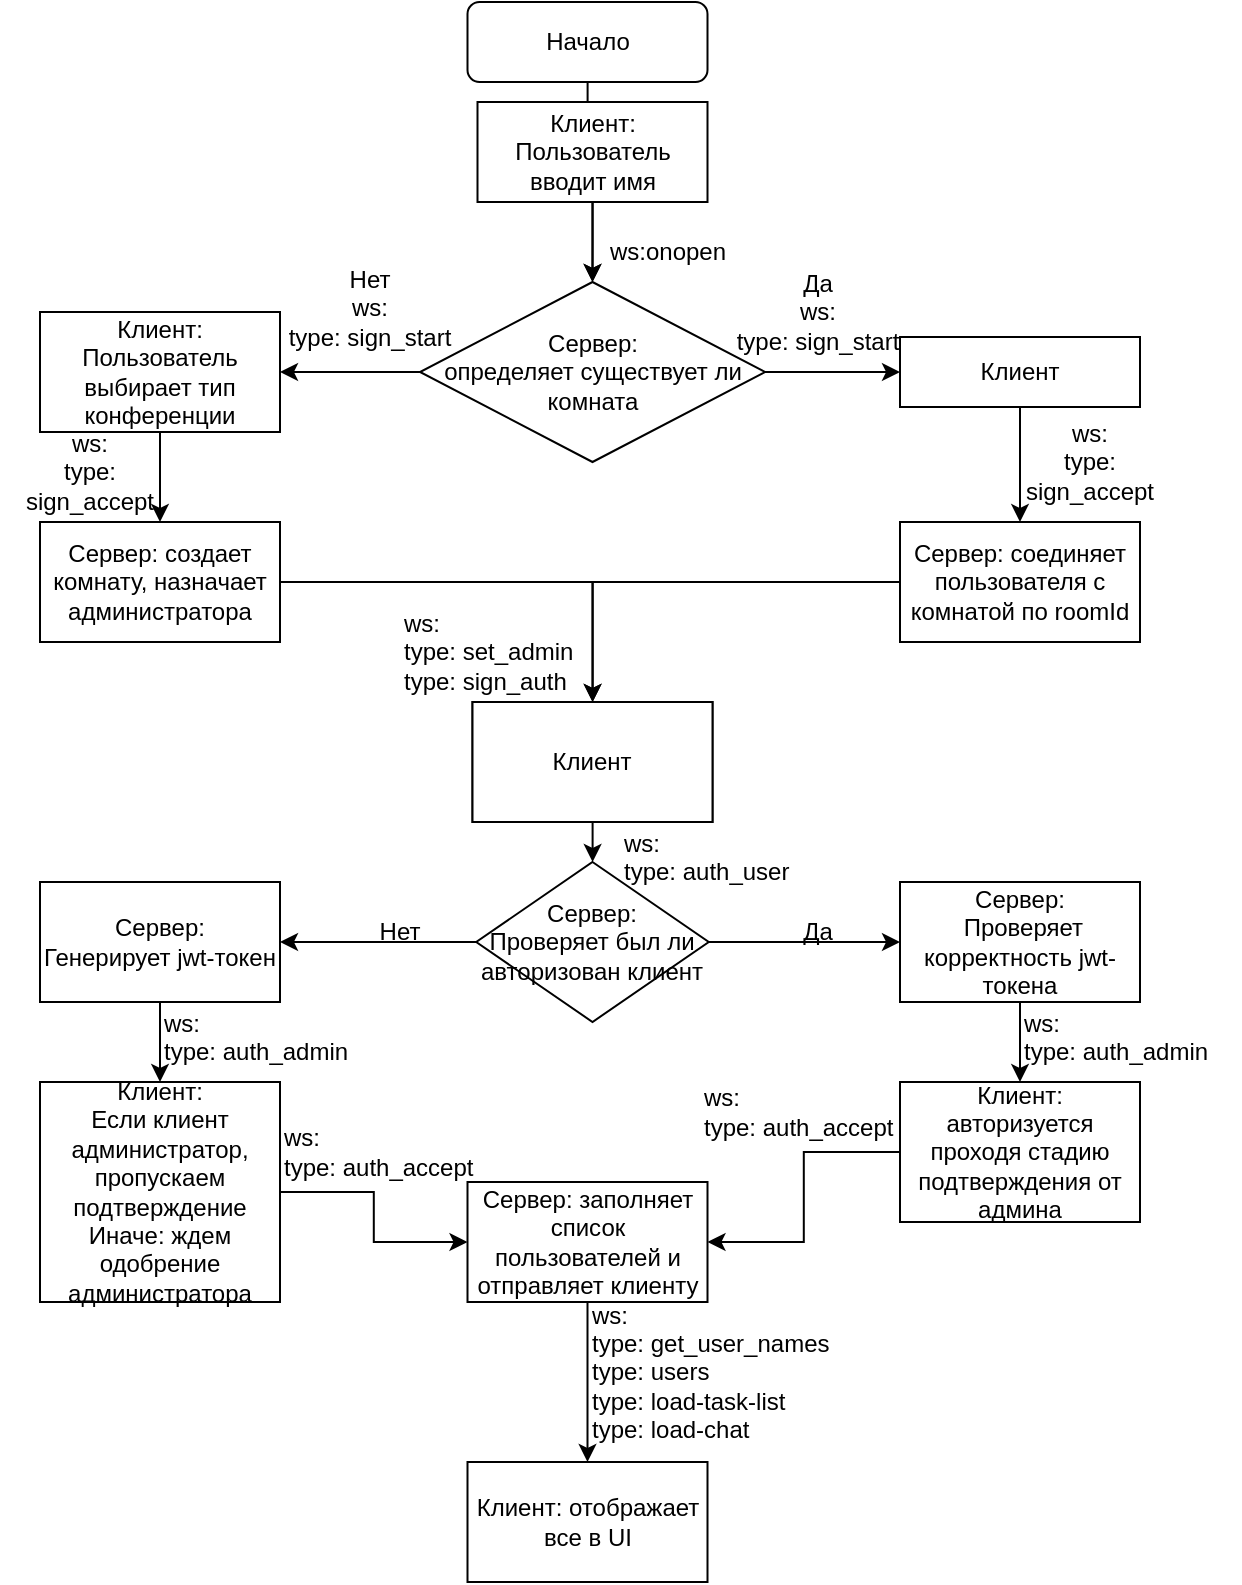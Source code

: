 <mxfile version="27.0.9">
  <diagram id="C5RBs43oDa-KdzZeNtuy" name="Page-1">
    <mxGraphModel dx="1188" dy="611" grid="1" gridSize="10" guides="1" tooltips="1" connect="1" arrows="1" fold="1" page="1" pageScale="1" pageWidth="827" pageHeight="1169" math="0" shadow="0">
      <root>
        <mxCell id="WIyWlLk6GJQsqaUBKTNV-0" />
        <mxCell id="WIyWlLk6GJQsqaUBKTNV-1" parent="WIyWlLk6GJQsqaUBKTNV-0" />
        <mxCell id="kmmcWJo8O0Vzjf_Lpy7T-14" value="" style="edgeStyle=orthogonalEdgeStyle;rounded=0;orthogonalLoop=1;jettySize=auto;html=1;" edge="1" parent="WIyWlLk6GJQsqaUBKTNV-1" source="WIyWlLk6GJQsqaUBKTNV-3" target="kmmcWJo8O0Vzjf_Lpy7T-8">
          <mxGeometry relative="1" as="geometry" />
        </mxCell>
        <mxCell id="WIyWlLk6GJQsqaUBKTNV-3" value="Начало" style="rounded=1;whiteSpace=wrap;html=1;fontSize=12;glass=0;strokeWidth=1;shadow=0;" parent="WIyWlLk6GJQsqaUBKTNV-1" vertex="1">
          <mxGeometry x="343.75" width="120" height="40" as="geometry" />
        </mxCell>
        <mxCell id="kmmcWJo8O0Vzjf_Lpy7T-9" value="" style="edgeStyle=orthogonalEdgeStyle;rounded=0;orthogonalLoop=1;jettySize=auto;html=1;" edge="1" parent="WIyWlLk6GJQsqaUBKTNV-1" source="kmmcWJo8O0Vzjf_Lpy7T-0" target="kmmcWJo8O0Vzjf_Lpy7T-8">
          <mxGeometry relative="1" as="geometry" />
        </mxCell>
        <mxCell id="kmmcWJo8O0Vzjf_Lpy7T-0" value="Клиент:&lt;br&gt;Пользователь вводит имя" style="rounded=0;whiteSpace=wrap;html=1;" vertex="1" parent="WIyWlLk6GJQsqaUBKTNV-1">
          <mxGeometry x="348.75" y="50" width="115" height="50" as="geometry" />
        </mxCell>
        <mxCell id="kmmcWJo8O0Vzjf_Lpy7T-4" value="ws:onopen " style="text;html=1;align=center;verticalAlign=middle;whiteSpace=wrap;rounded=0;" vertex="1" parent="WIyWlLk6GJQsqaUBKTNV-1">
          <mxGeometry x="413.75" y="110" width="60" height="30" as="geometry" />
        </mxCell>
        <mxCell id="kmmcWJo8O0Vzjf_Lpy7T-16" value="" style="edgeStyle=orthogonalEdgeStyle;rounded=0;orthogonalLoop=1;jettySize=auto;html=1;" edge="1" parent="WIyWlLk6GJQsqaUBKTNV-1" source="kmmcWJo8O0Vzjf_Lpy7T-8" target="kmmcWJo8O0Vzjf_Lpy7T-10">
          <mxGeometry relative="1" as="geometry" />
        </mxCell>
        <mxCell id="kmmcWJo8O0Vzjf_Lpy7T-18" value="" style="edgeStyle=orthogonalEdgeStyle;rounded=0;orthogonalLoop=1;jettySize=auto;html=1;" edge="1" parent="WIyWlLk6GJQsqaUBKTNV-1" source="kmmcWJo8O0Vzjf_Lpy7T-8" target="kmmcWJo8O0Vzjf_Lpy7T-13">
          <mxGeometry relative="1" as="geometry" />
        </mxCell>
        <mxCell id="kmmcWJo8O0Vzjf_Lpy7T-8" value="Сервер:&lt;br&gt;определяет существует ли комната" style="rhombus;whiteSpace=wrap;html=1;" vertex="1" parent="WIyWlLk6GJQsqaUBKTNV-1">
          <mxGeometry x="320" y="140" width="172.5" height="90" as="geometry" />
        </mxCell>
        <mxCell id="kmmcWJo8O0Vzjf_Lpy7T-23" value="" style="edgeStyle=orthogonalEdgeStyle;rounded=0;orthogonalLoop=1;jettySize=auto;html=1;" edge="1" parent="WIyWlLk6GJQsqaUBKTNV-1" source="kmmcWJo8O0Vzjf_Lpy7T-10" target="kmmcWJo8O0Vzjf_Lpy7T-22">
          <mxGeometry relative="1" as="geometry" />
        </mxCell>
        <mxCell id="kmmcWJo8O0Vzjf_Lpy7T-10" value="Клиент" style="rounded=0;whiteSpace=wrap;html=1;" vertex="1" parent="WIyWlLk6GJQsqaUBKTNV-1">
          <mxGeometry x="560" y="167.5" width="120" height="35" as="geometry" />
        </mxCell>
        <mxCell id="kmmcWJo8O0Vzjf_Lpy7T-12" value="Да&lt;br&gt;ws:&lt;br&gt;type: sign_start" style="text;html=1;align=center;verticalAlign=middle;whiteSpace=wrap;rounded=0;" vertex="1" parent="WIyWlLk6GJQsqaUBKTNV-1">
          <mxGeometry x="473.75" y="140" width="90" height="30" as="geometry" />
        </mxCell>
        <mxCell id="kmmcWJo8O0Vzjf_Lpy7T-21" value="" style="edgeStyle=orthogonalEdgeStyle;rounded=0;orthogonalLoop=1;jettySize=auto;html=1;" edge="1" parent="WIyWlLk6GJQsqaUBKTNV-1" source="kmmcWJo8O0Vzjf_Lpy7T-13" target="kmmcWJo8O0Vzjf_Lpy7T-20">
          <mxGeometry relative="1" as="geometry" />
        </mxCell>
        <mxCell id="kmmcWJo8O0Vzjf_Lpy7T-13" value="Клиент:&lt;br&gt;Пользователь выбирает тип конференции" style="rounded=0;whiteSpace=wrap;html=1;" vertex="1" parent="WIyWlLk6GJQsqaUBKTNV-1">
          <mxGeometry x="130" y="155" width="120" height="60" as="geometry" />
        </mxCell>
        <mxCell id="kmmcWJo8O0Vzjf_Lpy7T-19" value="Нет&lt;br&gt;ws:&lt;br&gt;type: sign_start" style="text;html=1;align=center;verticalAlign=middle;whiteSpace=wrap;rounded=0;" vertex="1" parent="WIyWlLk6GJQsqaUBKTNV-1">
          <mxGeometry x="250" y="137.5" width="90" height="30" as="geometry" />
        </mxCell>
        <mxCell id="kmmcWJo8O0Vzjf_Lpy7T-28" value="" style="edgeStyle=orthogonalEdgeStyle;rounded=0;orthogonalLoop=1;jettySize=auto;html=1;" edge="1" parent="WIyWlLk6GJQsqaUBKTNV-1" source="kmmcWJo8O0Vzjf_Lpy7T-20" target="kmmcWJo8O0Vzjf_Lpy7T-26">
          <mxGeometry relative="1" as="geometry" />
        </mxCell>
        <mxCell id="kmmcWJo8O0Vzjf_Lpy7T-20" value="Сервер: создает комнату, назначает администратора" style="rounded=0;whiteSpace=wrap;html=1;" vertex="1" parent="WIyWlLk6GJQsqaUBKTNV-1">
          <mxGeometry x="130" y="260" width="120" height="60" as="geometry" />
        </mxCell>
        <mxCell id="kmmcWJo8O0Vzjf_Lpy7T-29" value="" style="edgeStyle=orthogonalEdgeStyle;rounded=0;orthogonalLoop=1;jettySize=auto;html=1;" edge="1" parent="WIyWlLk6GJQsqaUBKTNV-1" source="kmmcWJo8O0Vzjf_Lpy7T-22" target="kmmcWJo8O0Vzjf_Lpy7T-27">
          <mxGeometry relative="1" as="geometry" />
        </mxCell>
        <mxCell id="kmmcWJo8O0Vzjf_Lpy7T-22" value="&lt;div&gt;Сервер: соединяет пользователя с комнатой по roomId&lt;/div&gt;" style="rounded=0;whiteSpace=wrap;html=1;" vertex="1" parent="WIyWlLk6GJQsqaUBKTNV-1">
          <mxGeometry x="560" y="260" width="120" height="60" as="geometry" />
        </mxCell>
        <mxCell id="kmmcWJo8O0Vzjf_Lpy7T-24" value="ws:&lt;br&gt;type: sign_accept" style="text;html=1;align=center;verticalAlign=middle;whiteSpace=wrap;rounded=0;" vertex="1" parent="WIyWlLk6GJQsqaUBKTNV-1">
          <mxGeometry x="110" y="220" width="90" height="30" as="geometry" />
        </mxCell>
        <mxCell id="kmmcWJo8O0Vzjf_Lpy7T-25" value="ws:&lt;br&gt;type: sign_accept" style="text;html=1;align=center;verticalAlign=middle;whiteSpace=wrap;rounded=0;" vertex="1" parent="WIyWlLk6GJQsqaUBKTNV-1">
          <mxGeometry x="610" y="215" width="90" height="30" as="geometry" />
        </mxCell>
        <mxCell id="kmmcWJo8O0Vzjf_Lpy7T-26" value="Клиент:&lt;br&gt;Сохраняет " style="rounded=0;whiteSpace=wrap;html=1;" vertex="1" parent="WIyWlLk6GJQsqaUBKTNV-1">
          <mxGeometry x="346.25" y="350" width="120" height="60" as="geometry" />
        </mxCell>
        <mxCell id="kmmcWJo8O0Vzjf_Lpy7T-37" value="" style="edgeStyle=orthogonalEdgeStyle;rounded=0;orthogonalLoop=1;jettySize=auto;html=1;" edge="1" parent="WIyWlLk6GJQsqaUBKTNV-1" source="kmmcWJo8O0Vzjf_Lpy7T-27" target="kmmcWJo8O0Vzjf_Lpy7T-36">
          <mxGeometry relative="1" as="geometry" />
        </mxCell>
        <mxCell id="kmmcWJo8O0Vzjf_Lpy7T-27" value="Клиент" style="rounded=0;whiteSpace=wrap;html=1;" vertex="1" parent="WIyWlLk6GJQsqaUBKTNV-1">
          <mxGeometry x="346.25" y="350" width="120" height="60" as="geometry" />
        </mxCell>
        <mxCell id="kmmcWJo8O0Vzjf_Lpy7T-30" value="&lt;div align=&quot;left&quot;&gt;ws:&lt;br&gt;type: set_admin&lt;br&gt;type: sign_auth&lt;/div&gt;" style="text;html=1;align=left;verticalAlign=middle;whiteSpace=wrap;rounded=0;" vertex="1" parent="WIyWlLk6GJQsqaUBKTNV-1">
          <mxGeometry x="310" y="290" width="90" height="70" as="geometry" />
        </mxCell>
        <mxCell id="kmmcWJo8O0Vzjf_Lpy7T-35" value="&lt;div align=&quot;left&quot;&gt;ws:&lt;br&gt;type: auth_user&lt;/div&gt;&lt;div&gt;&lt;br&gt;&lt;/div&gt;" style="text;html=1;align=left;verticalAlign=middle;whiteSpace=wrap;rounded=0;" vertex="1" parent="WIyWlLk6GJQsqaUBKTNV-1">
          <mxGeometry x="420" y="420" width="86.25" height="30" as="geometry" />
        </mxCell>
        <mxCell id="kmmcWJo8O0Vzjf_Lpy7T-39" value="" style="edgeStyle=orthogonalEdgeStyle;rounded=0;orthogonalLoop=1;jettySize=auto;html=1;" edge="1" parent="WIyWlLk6GJQsqaUBKTNV-1" source="kmmcWJo8O0Vzjf_Lpy7T-36" target="kmmcWJo8O0Vzjf_Lpy7T-38">
          <mxGeometry relative="1" as="geometry" />
        </mxCell>
        <mxCell id="kmmcWJo8O0Vzjf_Lpy7T-42" value="" style="edgeStyle=orthogonalEdgeStyle;rounded=0;orthogonalLoop=1;jettySize=auto;html=1;" edge="1" parent="WIyWlLk6GJQsqaUBKTNV-1" source="kmmcWJo8O0Vzjf_Lpy7T-36" target="kmmcWJo8O0Vzjf_Lpy7T-41">
          <mxGeometry relative="1" as="geometry" />
        </mxCell>
        <mxCell id="kmmcWJo8O0Vzjf_Lpy7T-36" value="Сервер:&lt;br&gt;Проверяет был ли авторизован клиент" style="rhombus;whiteSpace=wrap;html=1;" vertex="1" parent="WIyWlLk6GJQsqaUBKTNV-1">
          <mxGeometry x="348.13" y="430" width="116.25" height="80" as="geometry" />
        </mxCell>
        <mxCell id="kmmcWJo8O0Vzjf_Lpy7T-47" value="" style="edgeStyle=orthogonalEdgeStyle;rounded=0;orthogonalLoop=1;jettySize=auto;html=1;" edge="1" parent="WIyWlLk6GJQsqaUBKTNV-1" source="kmmcWJo8O0Vzjf_Lpy7T-38" target="kmmcWJo8O0Vzjf_Lpy7T-46">
          <mxGeometry relative="1" as="geometry" />
        </mxCell>
        <mxCell id="kmmcWJo8O0Vzjf_Lpy7T-38" value="Сервер:&lt;br&gt;&amp;nbsp;Проверяет корректность jwt-токена" style="rounded=0;whiteSpace=wrap;html=1;" vertex="1" parent="WIyWlLk6GJQsqaUBKTNV-1">
          <mxGeometry x="560" y="440" width="120" height="60" as="geometry" />
        </mxCell>
        <mxCell id="kmmcWJo8O0Vzjf_Lpy7T-40" value="Да" style="text;html=1;align=center;verticalAlign=middle;whiteSpace=wrap;rounded=0;" vertex="1" parent="WIyWlLk6GJQsqaUBKTNV-1">
          <mxGeometry x="489" y="450" width="60" height="30" as="geometry" />
        </mxCell>
        <mxCell id="kmmcWJo8O0Vzjf_Lpy7T-45" value="" style="edgeStyle=orthogonalEdgeStyle;rounded=0;orthogonalLoop=1;jettySize=auto;html=1;" edge="1" parent="WIyWlLk6GJQsqaUBKTNV-1" source="kmmcWJo8O0Vzjf_Lpy7T-41" target="kmmcWJo8O0Vzjf_Lpy7T-44">
          <mxGeometry relative="1" as="geometry" />
        </mxCell>
        <mxCell id="kmmcWJo8O0Vzjf_Lpy7T-41" value="Сервер: &lt;br&gt;Генерирует jwt-токен" style="rounded=0;whiteSpace=wrap;html=1;" vertex="1" parent="WIyWlLk6GJQsqaUBKTNV-1">
          <mxGeometry x="130" y="440" width="120" height="60" as="geometry" />
        </mxCell>
        <mxCell id="kmmcWJo8O0Vzjf_Lpy7T-43" value="Нет" style="text;html=1;align=center;verticalAlign=middle;whiteSpace=wrap;rounded=0;" vertex="1" parent="WIyWlLk6GJQsqaUBKTNV-1">
          <mxGeometry x="280" y="450" width="60" height="30" as="geometry" />
        </mxCell>
        <mxCell id="kmmcWJo8O0Vzjf_Lpy7T-53" value="" style="edgeStyle=orthogonalEdgeStyle;rounded=0;orthogonalLoop=1;jettySize=auto;html=1;" edge="1" parent="WIyWlLk6GJQsqaUBKTNV-1" source="kmmcWJo8O0Vzjf_Lpy7T-44" target="kmmcWJo8O0Vzjf_Lpy7T-51">
          <mxGeometry relative="1" as="geometry" />
        </mxCell>
        <mxCell id="kmmcWJo8O0Vzjf_Lpy7T-44" value="Клиент:&lt;br&gt;Если клиент администратор, пропускаем подтверждение&lt;br&gt;Иначе: ждем одобрение администратора" style="rounded=0;whiteSpace=wrap;html=1;" vertex="1" parent="WIyWlLk6GJQsqaUBKTNV-1">
          <mxGeometry x="130" y="540" width="120" height="110" as="geometry" />
        </mxCell>
        <mxCell id="kmmcWJo8O0Vzjf_Lpy7T-52" value="" style="edgeStyle=orthogonalEdgeStyle;rounded=0;orthogonalLoop=1;jettySize=auto;html=1;" edge="1" parent="WIyWlLk6GJQsqaUBKTNV-1" source="kmmcWJo8O0Vzjf_Lpy7T-46" target="kmmcWJo8O0Vzjf_Lpy7T-51">
          <mxGeometry relative="1" as="geometry" />
        </mxCell>
        <mxCell id="kmmcWJo8O0Vzjf_Lpy7T-46" value="Клиент: авторизуется проходя стадию подтверждения от админа" style="rounded=0;whiteSpace=wrap;html=1;" vertex="1" parent="WIyWlLk6GJQsqaUBKTNV-1">
          <mxGeometry x="560" y="540" width="120" height="70" as="geometry" />
        </mxCell>
        <mxCell id="kmmcWJo8O0Vzjf_Lpy7T-48" value="&lt;div align=&quot;left&quot;&gt;ws:&lt;br&gt;type: auth_admin&lt;/div&gt;&lt;div align=&quot;left&quot;&gt;&lt;br&gt;&lt;/div&gt;" style="text;html=1;align=left;verticalAlign=middle;whiteSpace=wrap;rounded=0;" vertex="1" parent="WIyWlLk6GJQsqaUBKTNV-1">
          <mxGeometry x="190" y="510" width="110" height="30" as="geometry" />
        </mxCell>
        <mxCell id="kmmcWJo8O0Vzjf_Lpy7T-50" value="&lt;div align=&quot;left&quot;&gt;ws:&lt;br&gt;type: auth_admin&lt;/div&gt;&lt;div align=&quot;left&quot;&gt;&lt;br&gt;&lt;/div&gt;" style="text;html=1;align=left;verticalAlign=middle;whiteSpace=wrap;rounded=0;" vertex="1" parent="WIyWlLk6GJQsqaUBKTNV-1">
          <mxGeometry x="620" y="510" width="110" height="30" as="geometry" />
        </mxCell>
        <mxCell id="kmmcWJo8O0Vzjf_Lpy7T-57" value="" style="edgeStyle=orthogonalEdgeStyle;rounded=0;orthogonalLoop=1;jettySize=auto;html=1;" edge="1" parent="WIyWlLk6GJQsqaUBKTNV-1" source="kmmcWJo8O0Vzjf_Lpy7T-51" target="kmmcWJo8O0Vzjf_Lpy7T-56">
          <mxGeometry relative="1" as="geometry" />
        </mxCell>
        <mxCell id="kmmcWJo8O0Vzjf_Lpy7T-51" value="Сервер: заполняет список пользователей и отправляет клиенту" style="rounded=0;whiteSpace=wrap;html=1;" vertex="1" parent="WIyWlLk6GJQsqaUBKTNV-1">
          <mxGeometry x="343.75" y="590" width="120" height="60" as="geometry" />
        </mxCell>
        <mxCell id="kmmcWJo8O0Vzjf_Lpy7T-54" value="&lt;div align=&quot;left&quot;&gt;ws:&lt;br&gt;type: auth_accept&lt;/div&gt;" style="text;html=1;align=left;verticalAlign=middle;whiteSpace=wrap;rounded=0;" vertex="1" parent="WIyWlLk6GJQsqaUBKTNV-1">
          <mxGeometry x="460" y="540" width="100" height="30" as="geometry" />
        </mxCell>
        <mxCell id="kmmcWJo8O0Vzjf_Lpy7T-55" value="&lt;div align=&quot;left&quot;&gt;ws:&lt;br&gt;type: auth_accept&lt;/div&gt;" style="text;html=1;align=left;verticalAlign=middle;whiteSpace=wrap;rounded=0;" vertex="1" parent="WIyWlLk6GJQsqaUBKTNV-1">
          <mxGeometry x="250" y="560" width="100" height="30" as="geometry" />
        </mxCell>
        <mxCell id="kmmcWJo8O0Vzjf_Lpy7T-56" value="Клиент: отображает все в UI" style="rounded=0;whiteSpace=wrap;html=1;" vertex="1" parent="WIyWlLk6GJQsqaUBKTNV-1">
          <mxGeometry x="343.75" y="730" width="120" height="60" as="geometry" />
        </mxCell>
        <mxCell id="kmmcWJo8O0Vzjf_Lpy7T-58" value="&lt;div align=&quot;left&quot;&gt;ws:&lt;br&gt;type: get_user_names&lt;br&gt;type: users&lt;br&gt;type: load-task-list&lt;br&gt;type: load-chat&lt;/div&gt;" style="text;html=1;align=left;verticalAlign=middle;whiteSpace=wrap;rounded=0;" vertex="1" parent="WIyWlLk6GJQsqaUBKTNV-1">
          <mxGeometry x="404.38" y="670" width="155.62" height="30" as="geometry" />
        </mxCell>
      </root>
    </mxGraphModel>
  </diagram>
</mxfile>
